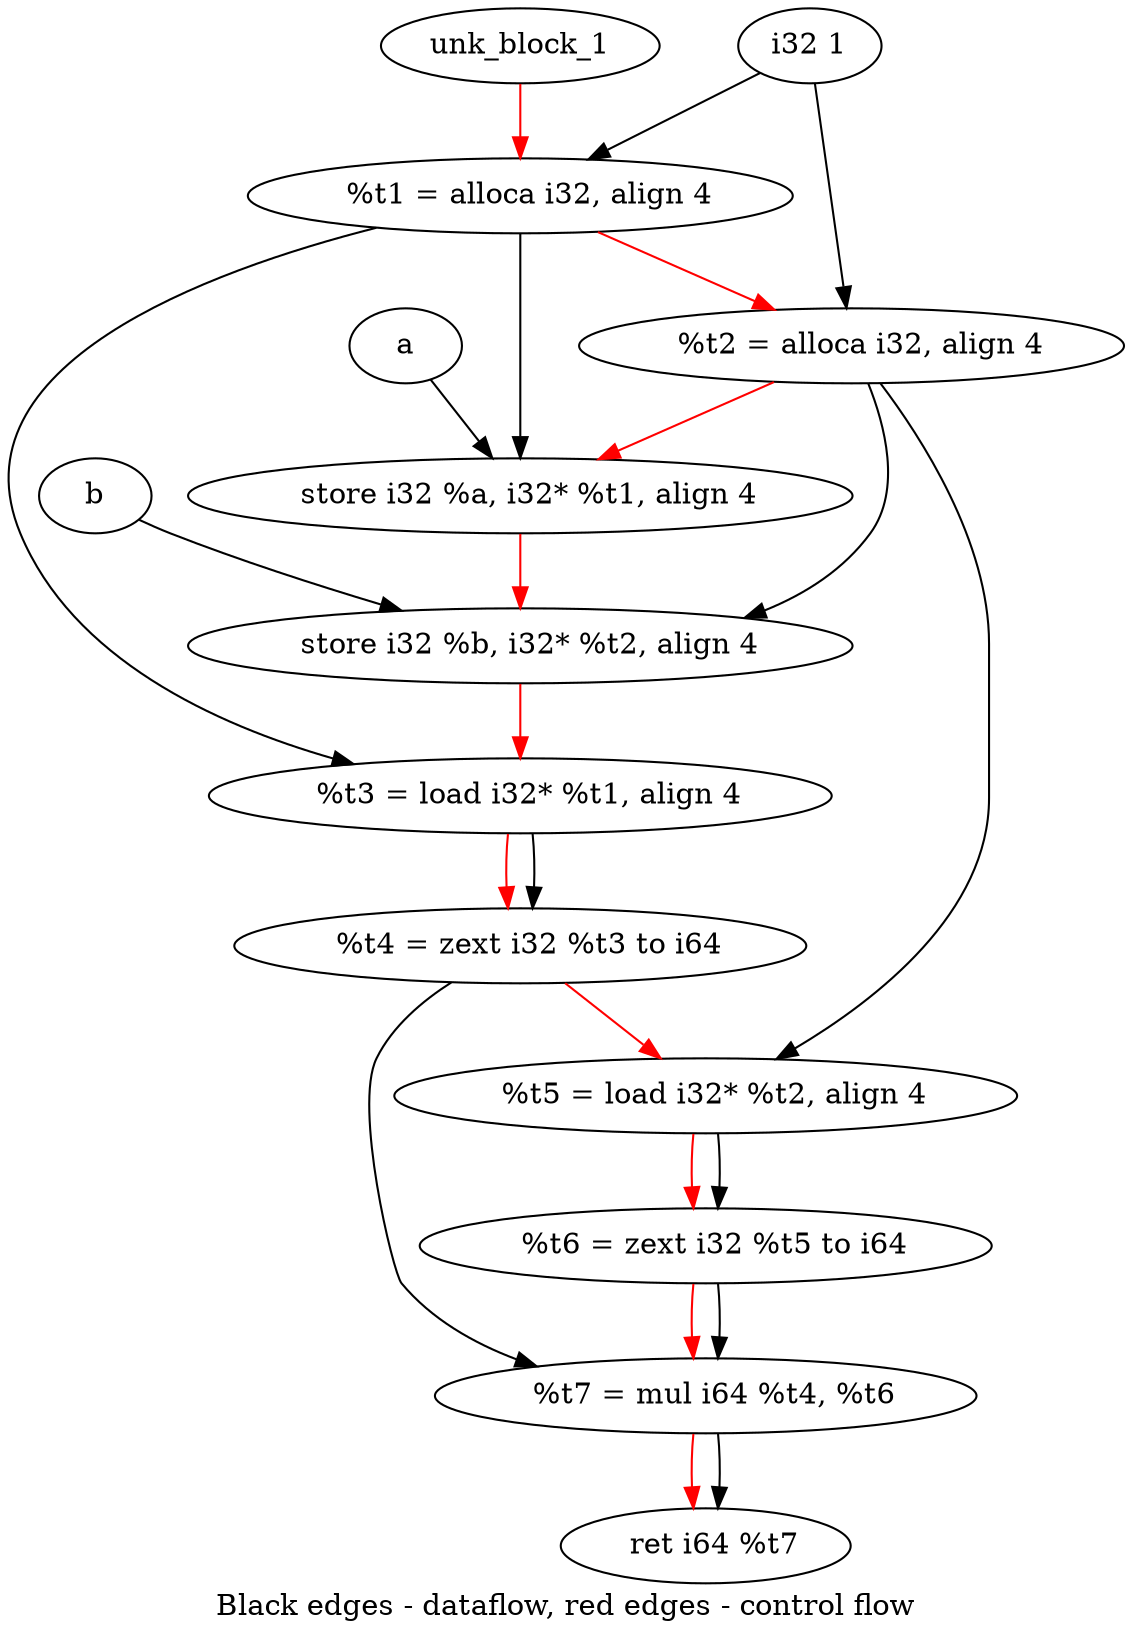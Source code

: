 digraph G {
compound=true
label="Black edges - dataflow, red edges - control flow"
"t1" [label="  %t1 = alloca i32, align 4"]
"t2" [label="  %t2 = alloca i32, align 4"]
"_1" [label="  store i32 %a, i32* %t1, align 4"]
"_2" [label="  store i32 %b, i32* %t2, align 4"]
"t3" [label="  %t3 = load i32* %t1, align 4"]
"t4" [label="  %t4 = zext i32 %t3 to i64"]
"t5" [label="  %t5 = load i32* %t2, align 4"]
"t6" [label="  %t6 = zext i32 %t5 to i64"]
"t7" [label="  %t7 = mul i64 %t4, %t6"]
"_3" [label="  ret i64 %t7"]
"unk_block_1" -> "t1"[color=red]
"i32 1" -> "t1"
"t1" -> "t2"[color=red weight=2]
"i32 1" -> "t2"
"t2" -> "_1"[color=red weight=2]
"a" -> "_1"
"t1" -> "_1"
"_1" -> "_2"[color=red weight=2]
"b" -> "_2"
"t2" -> "_2"
"_2" -> "t3"[color=red weight=2]
"t1" -> "t3"
"t3" -> "t4"[color=red weight=2]
"t3" -> "t4"
"t4" -> "t5"[color=red weight=2]
"t2" -> "t5"
"t5" -> "t6"[color=red weight=2]
"t5" -> "t6"
"t6" -> "t7"[color=red weight=2]
"t4" -> "t7"
"t6" -> "t7"
"t7" -> "_3"[color=red weight=2]
"t7" -> "_3"

}
